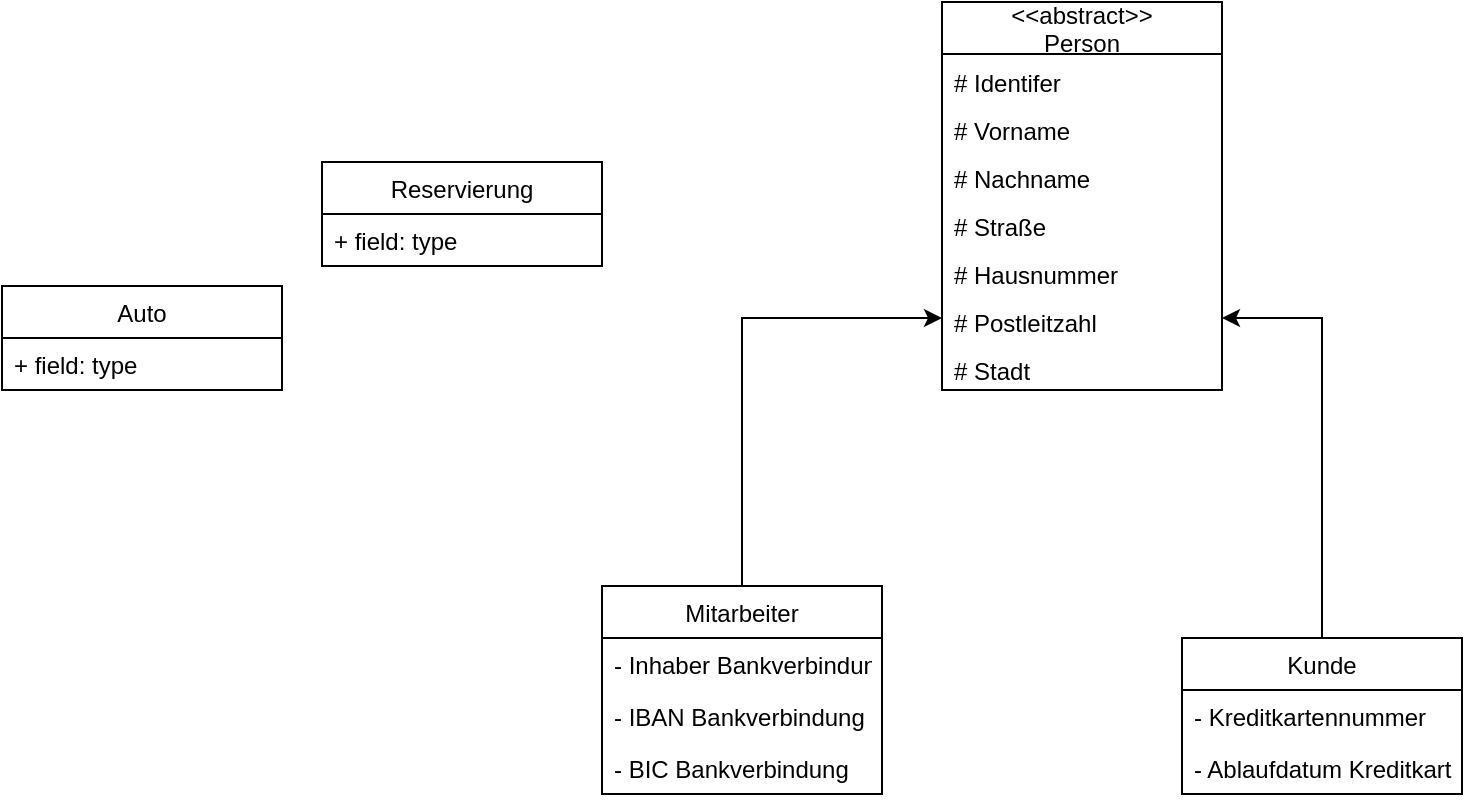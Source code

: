 <mxfile version="16.6.3" type="github">
  <diagram id="WIovc9jqI_weolnuGIgq" name="Page-1">
    <mxGraphModel dx="946" dy="557" grid="1" gridSize="10" guides="1" tooltips="1" connect="1" arrows="1" fold="1" page="1" pageScale="1" pageWidth="827" pageHeight="1169" math="0" shadow="0">
      <root>
        <mxCell id="0" />
        <mxCell id="1" parent="0" />
        <mxCell id="EFEKUuxmQIwIh7Pf4nEL-1" value="Auto" style="swimlane;fontStyle=0;childLayout=stackLayout;horizontal=1;startSize=26;fillColor=none;horizontalStack=0;resizeParent=1;resizeParentMax=0;resizeLast=0;collapsible=1;marginBottom=0;" vertex="1" parent="1">
          <mxGeometry x="120" y="142" width="140" height="52" as="geometry" />
        </mxCell>
        <mxCell id="EFEKUuxmQIwIh7Pf4nEL-2" value="+ field: type" style="text;strokeColor=none;fillColor=none;align=left;verticalAlign=top;spacingLeft=4;spacingRight=4;overflow=hidden;rotatable=0;points=[[0,0.5],[1,0.5]];portConstraint=eastwest;" vertex="1" parent="EFEKUuxmQIwIh7Pf4nEL-1">
          <mxGeometry y="26" width="140" height="26" as="geometry" />
        </mxCell>
        <mxCell id="EFEKUuxmQIwIh7Pf4nEL-5" value="&lt;&lt;abstract&gt;&gt;&#xa;Person" style="swimlane;fontStyle=0;childLayout=stackLayout;horizontal=1;startSize=26;fillColor=none;horizontalStack=0;resizeParent=1;resizeParentMax=0;resizeLast=0;collapsible=1;marginBottom=0;" vertex="1" parent="1">
          <mxGeometry x="590" width="140" height="194" as="geometry" />
        </mxCell>
        <mxCell id="EFEKUuxmQIwIh7Pf4nEL-6" value="# Identifer" style="text;strokeColor=none;fillColor=none;align=left;verticalAlign=bottom;spacingLeft=4;spacingRight=4;overflow=hidden;rotatable=0;points=[[0,0.5],[1,0.5]];portConstraint=eastwest;" vertex="1" parent="EFEKUuxmQIwIh7Pf4nEL-5">
          <mxGeometry y="26" width="140" height="24" as="geometry" />
        </mxCell>
        <mxCell id="EFEKUuxmQIwIh7Pf4nEL-14" value="# Vorname" style="text;strokeColor=none;fillColor=none;align=left;verticalAlign=bottom;spacingLeft=4;spacingRight=4;overflow=hidden;rotatable=0;points=[[0,0.5],[1,0.5]];portConstraint=eastwest;" vertex="1" parent="EFEKUuxmQIwIh7Pf4nEL-5">
          <mxGeometry y="50" width="140" height="24" as="geometry" />
        </mxCell>
        <mxCell id="EFEKUuxmQIwIh7Pf4nEL-12" value="# Nachname" style="text;strokeColor=none;fillColor=none;align=left;verticalAlign=bottom;spacingLeft=4;spacingRight=4;overflow=hidden;rotatable=0;points=[[0,0.5],[1,0.5]];portConstraint=eastwest;" vertex="1" parent="EFEKUuxmQIwIh7Pf4nEL-5">
          <mxGeometry y="74" width="140" height="24" as="geometry" />
        </mxCell>
        <mxCell id="EFEKUuxmQIwIh7Pf4nEL-15" value="# Straße" style="text;strokeColor=none;fillColor=none;align=left;verticalAlign=bottom;spacingLeft=4;spacingRight=4;overflow=hidden;rotatable=0;points=[[0,0.5],[1,0.5]];portConstraint=eastwest;" vertex="1" parent="EFEKUuxmQIwIh7Pf4nEL-5">
          <mxGeometry y="98" width="140" height="24" as="geometry" />
        </mxCell>
        <mxCell id="EFEKUuxmQIwIh7Pf4nEL-16" value="# Hausnummer" style="text;strokeColor=none;fillColor=none;align=left;verticalAlign=bottom;spacingLeft=4;spacingRight=4;overflow=hidden;rotatable=0;points=[[0,0.5],[1,0.5]];portConstraint=eastwest;" vertex="1" parent="EFEKUuxmQIwIh7Pf4nEL-5">
          <mxGeometry y="122" width="140" height="24" as="geometry" />
        </mxCell>
        <mxCell id="EFEKUuxmQIwIh7Pf4nEL-17" value="# Postleitzahl" style="text;strokeColor=none;fillColor=none;align=left;verticalAlign=bottom;spacingLeft=4;spacingRight=4;overflow=hidden;rotatable=0;points=[[0,0.5],[1,0.5]];portConstraint=eastwest;" vertex="1" parent="EFEKUuxmQIwIh7Pf4nEL-5">
          <mxGeometry y="146" width="140" height="24" as="geometry" />
        </mxCell>
        <mxCell id="EFEKUuxmQIwIh7Pf4nEL-18" value="# Stadt" style="text;strokeColor=none;fillColor=none;align=left;verticalAlign=bottom;spacingLeft=4;spacingRight=4;overflow=hidden;rotatable=0;points=[[0,0.5],[1,0.5]];portConstraint=eastwest;" vertex="1" parent="EFEKUuxmQIwIh7Pf4nEL-5">
          <mxGeometry y="170" width="140" height="24" as="geometry" />
        </mxCell>
        <mxCell id="EFEKUuxmQIwIh7Pf4nEL-25" style="edgeStyle=orthogonalEdgeStyle;rounded=0;orthogonalLoop=1;jettySize=auto;html=1;exitX=0.5;exitY=0;exitDx=0;exitDy=0;entryX=0;entryY=0.5;entryDx=0;entryDy=0;" edge="1" parent="1" source="EFEKUuxmQIwIh7Pf4nEL-7" target="EFEKUuxmQIwIh7Pf4nEL-17">
          <mxGeometry relative="1" as="geometry" />
        </mxCell>
        <mxCell id="EFEKUuxmQIwIh7Pf4nEL-7" value="Mitarbeiter" style="swimlane;fontStyle=0;childLayout=stackLayout;horizontal=1;startSize=26;fillColor=none;horizontalStack=0;resizeParent=1;resizeParentMax=0;resizeLast=0;collapsible=1;marginBottom=0;" vertex="1" parent="1">
          <mxGeometry x="420" y="292" width="140" height="104" as="geometry" />
        </mxCell>
        <mxCell id="EFEKUuxmQIwIh7Pf4nEL-8" value="- Inhaber Bankverbindung" style="text;strokeColor=none;fillColor=none;align=left;verticalAlign=top;spacingLeft=4;spacingRight=4;overflow=hidden;rotatable=0;points=[[0,0.5],[1,0.5]];portConstraint=eastwest;" vertex="1" parent="EFEKUuxmQIwIh7Pf4nEL-7">
          <mxGeometry y="26" width="140" height="26" as="geometry" />
        </mxCell>
        <mxCell id="EFEKUuxmQIwIh7Pf4nEL-24" value="- IBAN Bankverbindung" style="text;strokeColor=none;fillColor=none;align=left;verticalAlign=top;spacingLeft=4;spacingRight=4;overflow=hidden;rotatable=0;points=[[0,0.5],[1,0.5]];portConstraint=eastwest;" vertex="1" parent="EFEKUuxmQIwIh7Pf4nEL-7">
          <mxGeometry y="52" width="140" height="26" as="geometry" />
        </mxCell>
        <mxCell id="EFEKUuxmQIwIh7Pf4nEL-23" value="- BIC Bankverbindung" style="text;strokeColor=none;fillColor=none;align=left;verticalAlign=top;spacingLeft=4;spacingRight=4;overflow=hidden;rotatable=0;points=[[0,0.5],[1,0.5]];portConstraint=eastwest;" vertex="1" parent="EFEKUuxmQIwIh7Pf4nEL-7">
          <mxGeometry y="78" width="140" height="26" as="geometry" />
        </mxCell>
        <mxCell id="EFEKUuxmQIwIh7Pf4nEL-26" style="edgeStyle=orthogonalEdgeStyle;rounded=0;orthogonalLoop=1;jettySize=auto;html=1;exitX=0.5;exitY=0;exitDx=0;exitDy=0;entryX=1;entryY=0.5;entryDx=0;entryDy=0;" edge="1" parent="1" source="EFEKUuxmQIwIh7Pf4nEL-9" target="EFEKUuxmQIwIh7Pf4nEL-17">
          <mxGeometry relative="1" as="geometry" />
        </mxCell>
        <mxCell id="EFEKUuxmQIwIh7Pf4nEL-9" value="Kunde" style="swimlane;fontStyle=0;childLayout=stackLayout;horizontal=1;startSize=26;fillColor=none;horizontalStack=0;resizeParent=1;resizeParentMax=0;resizeLast=0;collapsible=1;marginBottom=0;" vertex="1" parent="1">
          <mxGeometry x="710" y="318" width="140" height="78" as="geometry" />
        </mxCell>
        <mxCell id="EFEKUuxmQIwIh7Pf4nEL-10" value="- Kreditkartennummer" style="text;strokeColor=none;fillColor=none;align=left;verticalAlign=top;spacingLeft=4;spacingRight=4;overflow=hidden;rotatable=0;points=[[0,0.5],[1,0.5]];portConstraint=eastwest;" vertex="1" parent="EFEKUuxmQIwIh7Pf4nEL-9">
          <mxGeometry y="26" width="140" height="26" as="geometry" />
        </mxCell>
        <mxCell id="EFEKUuxmQIwIh7Pf4nEL-19" value="- Ablaufdatum Kreditkarte" style="text;strokeColor=none;fillColor=none;align=left;verticalAlign=top;spacingLeft=4;spacingRight=4;overflow=hidden;rotatable=0;points=[[0,0.5],[1,0.5]];portConstraint=eastwest;" vertex="1" parent="EFEKUuxmQIwIh7Pf4nEL-9">
          <mxGeometry y="52" width="140" height="26" as="geometry" />
        </mxCell>
        <mxCell id="EFEKUuxmQIwIh7Pf4nEL-27" value="Reservierung" style="swimlane;fontStyle=0;childLayout=stackLayout;horizontal=1;startSize=26;fillColor=none;horizontalStack=0;resizeParent=1;resizeParentMax=0;resizeLast=0;collapsible=1;marginBottom=0;" vertex="1" parent="1">
          <mxGeometry x="280" y="80" width="140" height="52" as="geometry" />
        </mxCell>
        <mxCell id="EFEKUuxmQIwIh7Pf4nEL-28" value="+ field: type" style="text;strokeColor=none;fillColor=none;align=left;verticalAlign=top;spacingLeft=4;spacingRight=4;overflow=hidden;rotatable=0;points=[[0,0.5],[1,0.5]];portConstraint=eastwest;" vertex="1" parent="EFEKUuxmQIwIh7Pf4nEL-27">
          <mxGeometry y="26" width="140" height="26" as="geometry" />
        </mxCell>
      </root>
    </mxGraphModel>
  </diagram>
</mxfile>
